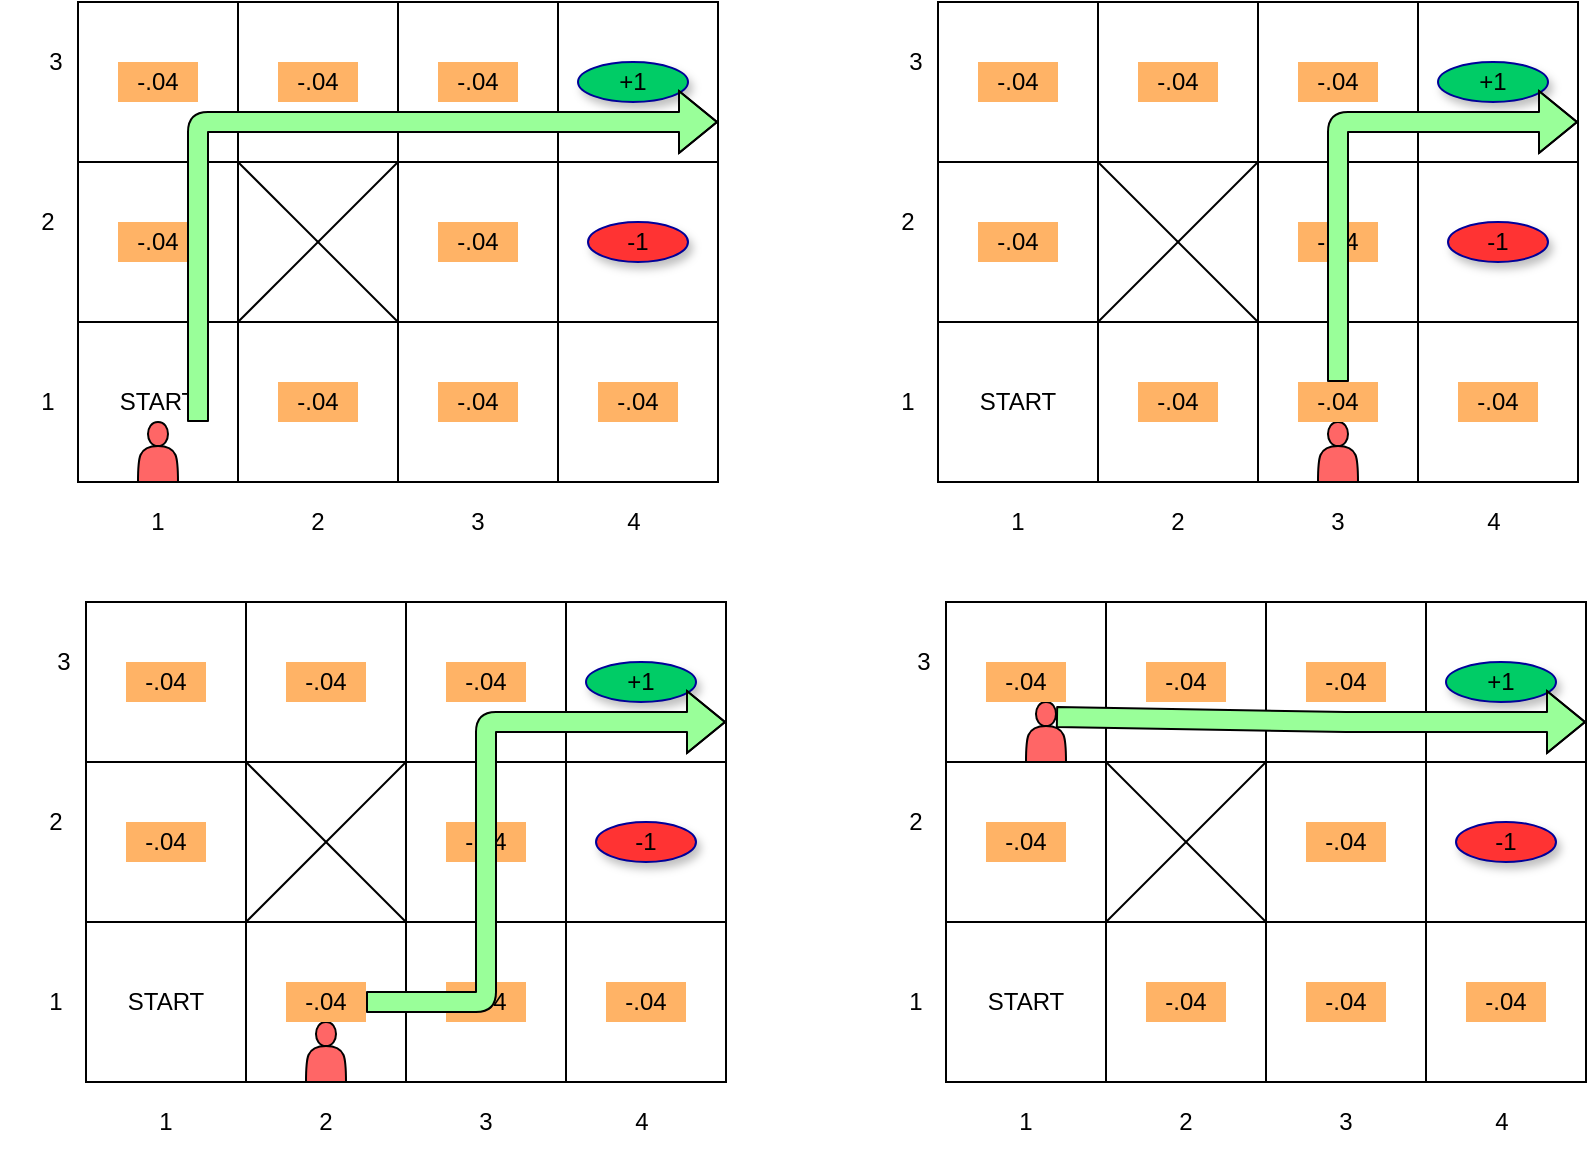 <mxfile version="12.8.4" type="device"><diagram id="Zpx2hZGRedN-7M9drF_a" name="Page-1"><mxGraphModel dx="1038" dy="508" grid="1" gridSize="10" guides="1" tooltips="1" connect="1" arrows="1" fold="1" page="1" pageScale="1" pageWidth="850" pageHeight="1100" math="0" shadow="0"><root><mxCell id="0"/><mxCell id="1" parent="0"/><mxCell id="sHLdiJZ5vMlQr8QnRT6h-1" value="" style="whiteSpace=wrap;html=1;aspect=fixed;" parent="1" vertex="1"><mxGeometry x="45" y="280" width="80" height="80" as="geometry"/></mxCell><mxCell id="sHLdiJZ5vMlQr8QnRT6h-2" value="" style="whiteSpace=wrap;html=1;aspect=fixed;" parent="1" vertex="1"><mxGeometry x="125" y="280" width="80" height="80" as="geometry"/></mxCell><mxCell id="sHLdiJZ5vMlQr8QnRT6h-3" value="" style="whiteSpace=wrap;html=1;aspect=fixed;" parent="1" vertex="1"><mxGeometry x="205" y="280" width="80" height="80" as="geometry"/></mxCell><mxCell id="sHLdiJZ5vMlQr8QnRT6h-5" value="" style="whiteSpace=wrap;html=1;aspect=fixed;" parent="1" vertex="1"><mxGeometry x="285" y="280" width="80" height="80" as="geometry"/></mxCell><mxCell id="sHLdiJZ5vMlQr8QnRT6h-6" value="" style="whiteSpace=wrap;html=1;aspect=fixed;" parent="1" vertex="1"><mxGeometry x="45" y="360" width="80" height="80" as="geometry"/></mxCell><mxCell id="sHLdiJZ5vMlQr8QnRT6h-7" value="" style="whiteSpace=wrap;html=1;aspect=fixed;" parent="1" vertex="1"><mxGeometry x="125" y="360" width="80" height="80" as="geometry"/></mxCell><mxCell id="sHLdiJZ5vMlQr8QnRT6h-8" value="" style="whiteSpace=wrap;html=1;aspect=fixed;" parent="1" vertex="1"><mxGeometry x="205" y="360" width="80" height="80" as="geometry"/></mxCell><mxCell id="sHLdiJZ5vMlQr8QnRT6h-9" value="" style="whiteSpace=wrap;html=1;aspect=fixed;" parent="1" vertex="1"><mxGeometry x="285" y="360" width="80" height="80" as="geometry"/></mxCell><mxCell id="sHLdiJZ5vMlQr8QnRT6h-10" value="" style="whiteSpace=wrap;html=1;aspect=fixed;" parent="1" vertex="1"><mxGeometry x="45" y="440" width="80" height="80" as="geometry"/></mxCell><mxCell id="sHLdiJZ5vMlQr8QnRT6h-11" value="" style="whiteSpace=wrap;html=1;aspect=fixed;" parent="1" vertex="1"><mxGeometry x="125" y="440" width="80" height="80" as="geometry"/></mxCell><mxCell id="sHLdiJZ5vMlQr8QnRT6h-12" value="" style="whiteSpace=wrap;html=1;aspect=fixed;" parent="1" vertex="1"><mxGeometry x="205" y="440" width="80" height="80" as="geometry"/></mxCell><mxCell id="sHLdiJZ5vMlQr8QnRT6h-13" value="" style="whiteSpace=wrap;html=1;aspect=fixed;" parent="1" vertex="1"><mxGeometry x="285" y="440" width="80" height="80" as="geometry"/></mxCell><mxCell id="sHLdiJZ5vMlQr8QnRT6h-14" value="" style="endArrow=none;html=1;entryX=0;entryY=0;entryDx=0;entryDy=0;exitX=0;exitY=0;exitDx=0;exitDy=0;" parent="1" source="sHLdiJZ5vMlQr8QnRT6h-12" target="sHLdiJZ5vMlQr8QnRT6h-7" edge="1"><mxGeometry width="50" height="50" relative="1" as="geometry"><mxPoint x="245" y="490" as="sourcePoint"/><mxPoint x="295" y="440" as="targetPoint"/></mxGeometry></mxCell><mxCell id="sHLdiJZ5vMlQr8QnRT6h-15" value="" style="endArrow=none;html=1;entryX=0;entryY=0;entryDx=0;entryDy=0;exitX=0;exitY=0;exitDx=0;exitDy=0;" parent="1" source="sHLdiJZ5vMlQr8QnRT6h-11" target="sHLdiJZ5vMlQr8QnRT6h-8" edge="1"><mxGeometry width="50" height="50" relative="1" as="geometry"><mxPoint x="245" y="490" as="sourcePoint"/><mxPoint x="295" y="440" as="targetPoint"/></mxGeometry></mxCell><mxCell id="sHLdiJZ5vMlQr8QnRT6h-18" value="START" style="text;html=1;strokeColor=none;fillColor=none;align=center;verticalAlign=middle;whiteSpace=wrap;rounded=0;" parent="1" vertex="1"><mxGeometry x="65" y="470" width="40" height="20" as="geometry"/></mxCell><mxCell id="sHLdiJZ5vMlQr8QnRT6h-19" value="" style="shape=actor;whiteSpace=wrap;html=1;fillColor=#FF6666;" parent="1" vertex="1"><mxGeometry x="75" y="490" width="20" height="30" as="geometry"/></mxCell><mxCell id="sHLdiJZ5vMlQr8QnRT6h-20" value="-.04" style="text;html=1;strokeColor=none;fillColor=#FFB366;align=center;verticalAlign=middle;whiteSpace=wrap;rounded=0;" parent="1" vertex="1"><mxGeometry x="65" y="390" width="40" height="20" as="geometry"/></mxCell><mxCell id="sHLdiJZ5vMlQr8QnRT6h-21" value="-.04" style="text;html=1;strokeColor=none;fillColor=#FFB366;align=center;verticalAlign=middle;whiteSpace=wrap;rounded=0;" parent="1" vertex="1"><mxGeometry x="65" y="310" width="40" height="20" as="geometry"/></mxCell><mxCell id="sHLdiJZ5vMlQr8QnRT6h-22" value="-.04" style="text;html=1;strokeColor=none;fillColor=#FFB366;align=center;verticalAlign=middle;whiteSpace=wrap;rounded=0;" parent="1" vertex="1"><mxGeometry x="145" y="470" width="40" height="20" as="geometry"/></mxCell><mxCell id="sHLdiJZ5vMlQr8QnRT6h-24" value="-.04" style="text;html=1;strokeColor=none;fillColor=#FFB366;align=center;verticalAlign=middle;whiteSpace=wrap;rounded=0;" parent="1" vertex="1"><mxGeometry x="145" y="310" width="40" height="20" as="geometry"/></mxCell><mxCell id="sHLdiJZ5vMlQr8QnRT6h-25" value="-.04" style="text;html=1;strokeColor=none;fillColor=#FFB366;align=center;verticalAlign=middle;whiteSpace=wrap;rounded=0;" parent="1" vertex="1"><mxGeometry x="225" y="310" width="40" height="20" as="geometry"/></mxCell><mxCell id="sHLdiJZ5vMlQr8QnRT6h-26" value="-.04" style="text;html=1;strokeColor=none;fillColor=#FFB366;align=center;verticalAlign=middle;whiteSpace=wrap;rounded=0;" parent="1" vertex="1"><mxGeometry x="225" y="390" width="40" height="20" as="geometry"/></mxCell><mxCell id="sHLdiJZ5vMlQr8QnRT6h-27" value="-.04" style="text;html=1;strokeColor=none;fillColor=#FFB366;align=center;verticalAlign=middle;whiteSpace=wrap;rounded=0;" parent="1" vertex="1"><mxGeometry x="225" y="470" width="40" height="20" as="geometry"/></mxCell><mxCell id="sHLdiJZ5vMlQr8QnRT6h-28" value="-.04" style="text;html=1;strokeColor=none;fillColor=#FFB366;align=center;verticalAlign=middle;whiteSpace=wrap;rounded=0;" parent="1" vertex="1"><mxGeometry x="305" y="470" width="40" height="20" as="geometry"/></mxCell><mxCell id="sHLdiJZ5vMlQr8QnRT6h-29" value="-1" style="ellipse;whiteSpace=wrap;html=1;align=center;container=1;recursiveResize=0;treeFolding=1;treeMoving=1;shadow=1;strokeColor=#000099;fillColor=#FF3333;" parent="1" vertex="1"><mxGeometry x="300" y="390" width="50" height="20" as="geometry"/></mxCell><mxCell id="sHLdiJZ5vMlQr8QnRT6h-31" value="+1" style="ellipse;whiteSpace=wrap;html=1;align=center;container=1;recursiveResize=0;treeFolding=1;treeMoving=1;shadow=1;strokeColor=#000099;fillColor=#00CC66;" parent="1" vertex="1"><mxGeometry x="295" y="310" width="55" height="20" as="geometry"/></mxCell><mxCell id="sHLdiJZ5vMlQr8QnRT6h-37" value="" style="shape=flexArrow;endArrow=classic;html=1;exitX=1;exitY=1;exitDx=0;exitDy=0;fillColor=#99FF99;entryX=1;entryY=0.75;entryDx=0;entryDy=0;" parent="1" source="sHLdiJZ5vMlQr8QnRT6h-18" target="sHLdiJZ5vMlQr8QnRT6h-5" edge="1"><mxGeometry width="50" height="50" relative="1" as="geometry"><mxPoint x="235" y="450" as="sourcePoint"/><mxPoint x="285" y="400" as="targetPoint"/><Array as="points"><mxPoint x="105" y="340"/></Array></mxGeometry></mxCell><mxCell id="sHLdiJZ5vMlQr8QnRT6h-39" value="1" style="text;html=1;strokeColor=none;fillColor=none;align=center;verticalAlign=middle;whiteSpace=wrap;rounded=0;shadow=1;" parent="1" vertex="1"><mxGeometry x="65" y="530" width="40" height="20" as="geometry"/></mxCell><mxCell id="sHLdiJZ5vMlQr8QnRT6h-40" value="2" style="text;html=1;strokeColor=none;fillColor=none;align=center;verticalAlign=middle;whiteSpace=wrap;rounded=0;shadow=1;" parent="1" vertex="1"><mxGeometry x="145" y="530" width="40" height="20" as="geometry"/></mxCell><mxCell id="sHLdiJZ5vMlQr8QnRT6h-41" value="3" style="text;html=1;strokeColor=none;fillColor=none;align=center;verticalAlign=middle;whiteSpace=wrap;rounded=0;shadow=1;" parent="1" vertex="1"><mxGeometry x="225" y="530" width="40" height="20" as="geometry"/></mxCell><mxCell id="sHLdiJZ5vMlQr8QnRT6h-42" value="4" style="text;html=1;strokeColor=none;fillColor=none;align=center;verticalAlign=middle;whiteSpace=wrap;rounded=0;shadow=1;" parent="1" vertex="1"><mxGeometry x="302.5" y="530" width="40" height="20" as="geometry"/></mxCell><mxCell id="sHLdiJZ5vMlQr8QnRT6h-43" value="1" style="text;html=1;strokeColor=none;fillColor=none;align=center;verticalAlign=middle;whiteSpace=wrap;rounded=0;shadow=1;" parent="1" vertex="1"><mxGeometry x="10" y="470" width="40" height="20" as="geometry"/></mxCell><mxCell id="sHLdiJZ5vMlQr8QnRT6h-44" value="2" style="text;html=1;strokeColor=none;fillColor=none;align=center;verticalAlign=middle;whiteSpace=wrap;rounded=0;shadow=1;" parent="1" vertex="1"><mxGeometry x="10" y="380" width="40" height="20" as="geometry"/></mxCell><mxCell id="sHLdiJZ5vMlQr8QnRT6h-45" value="3" style="text;html=1;strokeColor=none;fillColor=none;align=center;verticalAlign=middle;whiteSpace=wrap;rounded=0;shadow=1;" parent="1" vertex="1"><mxGeometry x="14" y="300" width="40" height="20" as="geometry"/></mxCell><mxCell id="jcqb0EgoweM6pxWwx1vL-2" value="" style="whiteSpace=wrap;html=1;aspect=fixed;" vertex="1" parent="1"><mxGeometry x="475" y="280" width="80" height="80" as="geometry"/></mxCell><mxCell id="jcqb0EgoweM6pxWwx1vL-3" value="" style="whiteSpace=wrap;html=1;aspect=fixed;" vertex="1" parent="1"><mxGeometry x="555" y="280" width="80" height="80" as="geometry"/></mxCell><mxCell id="jcqb0EgoweM6pxWwx1vL-4" value="" style="whiteSpace=wrap;html=1;aspect=fixed;" vertex="1" parent="1"><mxGeometry x="635" y="280" width="80" height="80" as="geometry"/></mxCell><mxCell id="jcqb0EgoweM6pxWwx1vL-5" value="" style="whiteSpace=wrap;html=1;aspect=fixed;" vertex="1" parent="1"><mxGeometry x="715" y="280" width="80" height="80" as="geometry"/></mxCell><mxCell id="jcqb0EgoweM6pxWwx1vL-6" value="" style="whiteSpace=wrap;html=1;aspect=fixed;" vertex="1" parent="1"><mxGeometry x="475" y="360" width="80" height="80" as="geometry"/></mxCell><mxCell id="jcqb0EgoweM6pxWwx1vL-7" value="" style="whiteSpace=wrap;html=1;aspect=fixed;" vertex="1" parent="1"><mxGeometry x="555" y="360" width="80" height="80" as="geometry"/></mxCell><mxCell id="jcqb0EgoweM6pxWwx1vL-8" value="" style="whiteSpace=wrap;html=1;aspect=fixed;" vertex="1" parent="1"><mxGeometry x="635" y="360" width="80" height="80" as="geometry"/></mxCell><mxCell id="jcqb0EgoweM6pxWwx1vL-9" value="" style="whiteSpace=wrap;html=1;aspect=fixed;" vertex="1" parent="1"><mxGeometry x="715" y="360" width="80" height="80" as="geometry"/></mxCell><mxCell id="jcqb0EgoweM6pxWwx1vL-10" value="" style="whiteSpace=wrap;html=1;aspect=fixed;" vertex="1" parent="1"><mxGeometry x="475" y="440" width="80" height="80" as="geometry"/></mxCell><mxCell id="jcqb0EgoweM6pxWwx1vL-11" value="" style="whiteSpace=wrap;html=1;aspect=fixed;" vertex="1" parent="1"><mxGeometry x="555" y="440" width="80" height="80" as="geometry"/></mxCell><mxCell id="jcqb0EgoweM6pxWwx1vL-12" value="" style="whiteSpace=wrap;html=1;aspect=fixed;" vertex="1" parent="1"><mxGeometry x="635" y="440" width="80" height="80" as="geometry"/></mxCell><mxCell id="jcqb0EgoweM6pxWwx1vL-13" value="" style="whiteSpace=wrap;html=1;aspect=fixed;" vertex="1" parent="1"><mxGeometry x="715" y="440" width="80" height="80" as="geometry"/></mxCell><mxCell id="jcqb0EgoweM6pxWwx1vL-14" value="" style="endArrow=none;html=1;entryX=0;entryY=0;entryDx=0;entryDy=0;exitX=0;exitY=0;exitDx=0;exitDy=0;" edge="1" parent="1" source="jcqb0EgoweM6pxWwx1vL-12" target="jcqb0EgoweM6pxWwx1vL-7"><mxGeometry width="50" height="50" relative="1" as="geometry"><mxPoint x="675" y="490" as="sourcePoint"/><mxPoint x="725" y="440" as="targetPoint"/></mxGeometry></mxCell><mxCell id="jcqb0EgoweM6pxWwx1vL-15" value="" style="endArrow=none;html=1;entryX=0;entryY=0;entryDx=0;entryDy=0;exitX=0;exitY=0;exitDx=0;exitDy=0;" edge="1" parent="1" source="jcqb0EgoweM6pxWwx1vL-11" target="jcqb0EgoweM6pxWwx1vL-8"><mxGeometry width="50" height="50" relative="1" as="geometry"><mxPoint x="675" y="490" as="sourcePoint"/><mxPoint x="725" y="440" as="targetPoint"/></mxGeometry></mxCell><mxCell id="jcqb0EgoweM6pxWwx1vL-16" value="START" style="text;html=1;strokeColor=none;fillColor=none;align=center;verticalAlign=middle;whiteSpace=wrap;rounded=0;" vertex="1" parent="1"><mxGeometry x="495" y="470" width="40" height="20" as="geometry"/></mxCell><mxCell id="jcqb0EgoweM6pxWwx1vL-17" value="" style="shape=actor;whiteSpace=wrap;html=1;fillColor=#FF6666;" vertex="1" parent="1"><mxGeometry x="665" y="490" width="20" height="30" as="geometry"/></mxCell><mxCell id="jcqb0EgoweM6pxWwx1vL-18" value="-.04" style="text;html=1;strokeColor=none;fillColor=#FFB366;align=center;verticalAlign=middle;whiteSpace=wrap;rounded=0;" vertex="1" parent="1"><mxGeometry x="495" y="390" width="40" height="20" as="geometry"/></mxCell><mxCell id="jcqb0EgoweM6pxWwx1vL-19" value="-.04" style="text;html=1;strokeColor=none;fillColor=#FFB366;align=center;verticalAlign=middle;whiteSpace=wrap;rounded=0;" vertex="1" parent="1"><mxGeometry x="495" y="310" width="40" height="20" as="geometry"/></mxCell><mxCell id="jcqb0EgoweM6pxWwx1vL-20" value="-.04" style="text;html=1;strokeColor=none;fillColor=#FFB366;align=center;verticalAlign=middle;whiteSpace=wrap;rounded=0;" vertex="1" parent="1"><mxGeometry x="575" y="470" width="40" height="20" as="geometry"/></mxCell><mxCell id="jcqb0EgoweM6pxWwx1vL-21" value="-.04" style="text;html=1;strokeColor=none;fillColor=#FFB366;align=center;verticalAlign=middle;whiteSpace=wrap;rounded=0;" vertex="1" parent="1"><mxGeometry x="575" y="310" width="40" height="20" as="geometry"/></mxCell><mxCell id="jcqb0EgoweM6pxWwx1vL-22" value="-.04" style="text;html=1;strokeColor=none;fillColor=#FFB366;align=center;verticalAlign=middle;whiteSpace=wrap;rounded=0;" vertex="1" parent="1"><mxGeometry x="655" y="310" width="40" height="20" as="geometry"/></mxCell><mxCell id="jcqb0EgoweM6pxWwx1vL-23" value="-.04" style="text;html=1;strokeColor=none;fillColor=#FFB366;align=center;verticalAlign=middle;whiteSpace=wrap;rounded=0;" vertex="1" parent="1"><mxGeometry x="655" y="390" width="40" height="20" as="geometry"/></mxCell><mxCell id="jcqb0EgoweM6pxWwx1vL-24" value="-.04" style="text;html=1;strokeColor=none;fillColor=#FFB366;align=center;verticalAlign=middle;whiteSpace=wrap;rounded=0;" vertex="1" parent="1"><mxGeometry x="655" y="470" width="40" height="20" as="geometry"/></mxCell><mxCell id="jcqb0EgoweM6pxWwx1vL-25" value="-.04" style="text;html=1;strokeColor=none;fillColor=#FFB366;align=center;verticalAlign=middle;whiteSpace=wrap;rounded=0;" vertex="1" parent="1"><mxGeometry x="735" y="470" width="40" height="20" as="geometry"/></mxCell><mxCell id="jcqb0EgoweM6pxWwx1vL-26" value="-1" style="ellipse;whiteSpace=wrap;html=1;align=center;container=1;recursiveResize=0;treeFolding=1;treeMoving=1;shadow=1;strokeColor=#000099;fillColor=#FF3333;" vertex="1" parent="1"><mxGeometry x="730" y="390" width="50" height="20" as="geometry"/></mxCell><mxCell id="jcqb0EgoweM6pxWwx1vL-27" value="+1" style="ellipse;whiteSpace=wrap;html=1;align=center;container=1;recursiveResize=0;treeFolding=1;treeMoving=1;shadow=1;strokeColor=#000099;fillColor=#00CC66;" vertex="1" parent="1"><mxGeometry x="725" y="310" width="55" height="20" as="geometry"/></mxCell><mxCell id="jcqb0EgoweM6pxWwx1vL-28" value="" style="shape=flexArrow;endArrow=classic;html=1;fillColor=#99FF99;entryX=1;entryY=0.75;entryDx=0;entryDy=0;" edge="1" parent="1" source="jcqb0EgoweM6pxWwx1vL-24" target="jcqb0EgoweM6pxWwx1vL-5"><mxGeometry width="50" height="50" relative="1" as="geometry"><mxPoint x="665" y="450" as="sourcePoint"/><mxPoint x="715" y="400" as="targetPoint"/><Array as="points"><mxPoint x="675" y="340"/></Array></mxGeometry></mxCell><mxCell id="jcqb0EgoweM6pxWwx1vL-29" value="1" style="text;html=1;strokeColor=none;fillColor=none;align=center;verticalAlign=middle;whiteSpace=wrap;rounded=0;shadow=1;" vertex="1" parent="1"><mxGeometry x="495" y="530" width="40" height="20" as="geometry"/></mxCell><mxCell id="jcqb0EgoweM6pxWwx1vL-30" value="2" style="text;html=1;strokeColor=none;fillColor=none;align=center;verticalAlign=middle;whiteSpace=wrap;rounded=0;shadow=1;" vertex="1" parent="1"><mxGeometry x="575" y="530" width="40" height="20" as="geometry"/></mxCell><mxCell id="jcqb0EgoweM6pxWwx1vL-31" value="3" style="text;html=1;strokeColor=none;fillColor=none;align=center;verticalAlign=middle;whiteSpace=wrap;rounded=0;shadow=1;" vertex="1" parent="1"><mxGeometry x="655" y="530" width="40" height="20" as="geometry"/></mxCell><mxCell id="jcqb0EgoweM6pxWwx1vL-32" value="4" style="text;html=1;strokeColor=none;fillColor=none;align=center;verticalAlign=middle;whiteSpace=wrap;rounded=0;shadow=1;" vertex="1" parent="1"><mxGeometry x="732.5" y="530" width="40" height="20" as="geometry"/></mxCell><mxCell id="jcqb0EgoweM6pxWwx1vL-33" value="1" style="text;html=1;strokeColor=none;fillColor=none;align=center;verticalAlign=middle;whiteSpace=wrap;rounded=0;shadow=1;" vertex="1" parent="1"><mxGeometry x="440" y="470" width="40" height="20" as="geometry"/></mxCell><mxCell id="jcqb0EgoweM6pxWwx1vL-34" value="2" style="text;html=1;strokeColor=none;fillColor=none;align=center;verticalAlign=middle;whiteSpace=wrap;rounded=0;shadow=1;" vertex="1" parent="1"><mxGeometry x="440" y="380" width="40" height="20" as="geometry"/></mxCell><mxCell id="jcqb0EgoweM6pxWwx1vL-35" value="3" style="text;html=1;strokeColor=none;fillColor=none;align=center;verticalAlign=middle;whiteSpace=wrap;rounded=0;shadow=1;" vertex="1" parent="1"><mxGeometry x="444" y="300" width="40" height="20" as="geometry"/></mxCell><mxCell id="jcqb0EgoweM6pxWwx1vL-36" value="" style="whiteSpace=wrap;html=1;aspect=fixed;" vertex="1" parent="1"><mxGeometry x="49" y="580" width="80" height="80" as="geometry"/></mxCell><mxCell id="jcqb0EgoweM6pxWwx1vL-37" value="" style="whiteSpace=wrap;html=1;aspect=fixed;" vertex="1" parent="1"><mxGeometry x="129" y="580" width="80" height="80" as="geometry"/></mxCell><mxCell id="jcqb0EgoweM6pxWwx1vL-38" value="" style="whiteSpace=wrap;html=1;aspect=fixed;" vertex="1" parent="1"><mxGeometry x="209" y="580" width="80" height="80" as="geometry"/></mxCell><mxCell id="jcqb0EgoweM6pxWwx1vL-39" value="" style="whiteSpace=wrap;html=1;aspect=fixed;" vertex="1" parent="1"><mxGeometry x="289" y="580" width="80" height="80" as="geometry"/></mxCell><mxCell id="jcqb0EgoweM6pxWwx1vL-40" value="" style="whiteSpace=wrap;html=1;aspect=fixed;" vertex="1" parent="1"><mxGeometry x="49" y="660" width="80" height="80" as="geometry"/></mxCell><mxCell id="jcqb0EgoweM6pxWwx1vL-41" value="" style="whiteSpace=wrap;html=1;aspect=fixed;" vertex="1" parent="1"><mxGeometry x="129" y="660" width="80" height="80" as="geometry"/></mxCell><mxCell id="jcqb0EgoweM6pxWwx1vL-42" value="" style="whiteSpace=wrap;html=1;aspect=fixed;" vertex="1" parent="1"><mxGeometry x="209" y="660" width="80" height="80" as="geometry"/></mxCell><mxCell id="jcqb0EgoweM6pxWwx1vL-43" value="" style="whiteSpace=wrap;html=1;aspect=fixed;" vertex="1" parent="1"><mxGeometry x="289" y="660" width="80" height="80" as="geometry"/></mxCell><mxCell id="jcqb0EgoweM6pxWwx1vL-44" value="" style="whiteSpace=wrap;html=1;aspect=fixed;" vertex="1" parent="1"><mxGeometry x="49" y="740" width="80" height="80" as="geometry"/></mxCell><mxCell id="jcqb0EgoweM6pxWwx1vL-45" value="" style="whiteSpace=wrap;html=1;aspect=fixed;" vertex="1" parent="1"><mxGeometry x="129" y="740" width="80" height="80" as="geometry"/></mxCell><mxCell id="jcqb0EgoweM6pxWwx1vL-46" value="" style="whiteSpace=wrap;html=1;aspect=fixed;" vertex="1" parent="1"><mxGeometry x="209" y="740" width="80" height="80" as="geometry"/></mxCell><mxCell id="jcqb0EgoweM6pxWwx1vL-47" value="" style="whiteSpace=wrap;html=1;aspect=fixed;" vertex="1" parent="1"><mxGeometry x="289" y="740" width="80" height="80" as="geometry"/></mxCell><mxCell id="jcqb0EgoweM6pxWwx1vL-48" value="" style="endArrow=none;html=1;entryX=0;entryY=0;entryDx=0;entryDy=0;exitX=0;exitY=0;exitDx=0;exitDy=0;" edge="1" parent="1" source="jcqb0EgoweM6pxWwx1vL-46" target="jcqb0EgoweM6pxWwx1vL-41"><mxGeometry width="50" height="50" relative="1" as="geometry"><mxPoint x="249" y="790" as="sourcePoint"/><mxPoint x="299" y="740" as="targetPoint"/></mxGeometry></mxCell><mxCell id="jcqb0EgoweM6pxWwx1vL-49" value="" style="endArrow=none;html=1;entryX=0;entryY=0;entryDx=0;entryDy=0;exitX=0;exitY=0;exitDx=0;exitDy=0;" edge="1" parent="1" source="jcqb0EgoweM6pxWwx1vL-45" target="jcqb0EgoweM6pxWwx1vL-42"><mxGeometry width="50" height="50" relative="1" as="geometry"><mxPoint x="249" y="790" as="sourcePoint"/><mxPoint x="299" y="740" as="targetPoint"/></mxGeometry></mxCell><mxCell id="jcqb0EgoweM6pxWwx1vL-50" value="START" style="text;html=1;strokeColor=none;fillColor=none;align=center;verticalAlign=middle;whiteSpace=wrap;rounded=0;" vertex="1" parent="1"><mxGeometry x="69" y="770" width="40" height="20" as="geometry"/></mxCell><mxCell id="jcqb0EgoweM6pxWwx1vL-51" value="" style="shape=actor;whiteSpace=wrap;html=1;fillColor=#FF6666;" vertex="1" parent="1"><mxGeometry x="159" y="790" width="20" height="30" as="geometry"/></mxCell><mxCell id="jcqb0EgoweM6pxWwx1vL-52" value="-.04" style="text;html=1;strokeColor=none;fillColor=#FFB366;align=center;verticalAlign=middle;whiteSpace=wrap;rounded=0;" vertex="1" parent="1"><mxGeometry x="69" y="690" width="40" height="20" as="geometry"/></mxCell><mxCell id="jcqb0EgoweM6pxWwx1vL-53" value="-.04" style="text;html=1;strokeColor=none;fillColor=#FFB366;align=center;verticalAlign=middle;whiteSpace=wrap;rounded=0;" vertex="1" parent="1"><mxGeometry x="69" y="610" width="40" height="20" as="geometry"/></mxCell><mxCell id="jcqb0EgoweM6pxWwx1vL-54" value="-.04" style="text;html=1;strokeColor=none;fillColor=#FFB366;align=center;verticalAlign=middle;whiteSpace=wrap;rounded=0;" vertex="1" parent="1"><mxGeometry x="149" y="770" width="40" height="20" as="geometry"/></mxCell><mxCell id="jcqb0EgoweM6pxWwx1vL-55" value="-.04" style="text;html=1;strokeColor=none;fillColor=#FFB366;align=center;verticalAlign=middle;whiteSpace=wrap;rounded=0;" vertex="1" parent="1"><mxGeometry x="149" y="610" width="40" height="20" as="geometry"/></mxCell><mxCell id="jcqb0EgoweM6pxWwx1vL-56" value="-.04" style="text;html=1;strokeColor=none;fillColor=#FFB366;align=center;verticalAlign=middle;whiteSpace=wrap;rounded=0;" vertex="1" parent="1"><mxGeometry x="229" y="610" width="40" height="20" as="geometry"/></mxCell><mxCell id="jcqb0EgoweM6pxWwx1vL-57" value="-.04" style="text;html=1;strokeColor=none;fillColor=#FFB366;align=center;verticalAlign=middle;whiteSpace=wrap;rounded=0;" vertex="1" parent="1"><mxGeometry x="229" y="690" width="40" height="20" as="geometry"/></mxCell><mxCell id="jcqb0EgoweM6pxWwx1vL-58" value="-.04" style="text;html=1;strokeColor=none;fillColor=#FFB366;align=center;verticalAlign=middle;whiteSpace=wrap;rounded=0;" vertex="1" parent="1"><mxGeometry x="229" y="770" width="40" height="20" as="geometry"/></mxCell><mxCell id="jcqb0EgoweM6pxWwx1vL-59" value="-.04" style="text;html=1;strokeColor=none;fillColor=#FFB366;align=center;verticalAlign=middle;whiteSpace=wrap;rounded=0;" vertex="1" parent="1"><mxGeometry x="309" y="770" width="40" height="20" as="geometry"/></mxCell><mxCell id="jcqb0EgoweM6pxWwx1vL-60" value="-1" style="ellipse;whiteSpace=wrap;html=1;align=center;container=1;recursiveResize=0;treeFolding=1;treeMoving=1;shadow=1;strokeColor=#000099;fillColor=#FF3333;" vertex="1" parent="1"><mxGeometry x="304" y="690" width="50" height="20" as="geometry"/></mxCell><mxCell id="jcqb0EgoweM6pxWwx1vL-61" value="+1" style="ellipse;whiteSpace=wrap;html=1;align=center;container=1;recursiveResize=0;treeFolding=1;treeMoving=1;shadow=1;strokeColor=#000099;fillColor=#00CC66;" vertex="1" parent="1"><mxGeometry x="299" y="610" width="55" height="20" as="geometry"/></mxCell><mxCell id="jcqb0EgoweM6pxWwx1vL-62" value="" style="shape=flexArrow;endArrow=classic;html=1;fillColor=#99FF99;entryX=1;entryY=0.75;entryDx=0;entryDy=0;" edge="1" parent="1" source="jcqb0EgoweM6pxWwx1vL-54" target="jcqb0EgoweM6pxWwx1vL-39"><mxGeometry width="50" height="50" relative="1" as="geometry"><mxPoint x="239" y="750" as="sourcePoint"/><mxPoint x="289" y="700" as="targetPoint"/><Array as="points"><mxPoint x="249" y="780"/><mxPoint x="249" y="640"/></Array></mxGeometry></mxCell><mxCell id="jcqb0EgoweM6pxWwx1vL-63" value="1" style="text;html=1;strokeColor=none;fillColor=none;align=center;verticalAlign=middle;whiteSpace=wrap;rounded=0;shadow=1;" vertex="1" parent="1"><mxGeometry x="69" y="830" width="40" height="20" as="geometry"/></mxCell><mxCell id="jcqb0EgoweM6pxWwx1vL-64" value="2" style="text;html=1;strokeColor=none;fillColor=none;align=center;verticalAlign=middle;whiteSpace=wrap;rounded=0;shadow=1;" vertex="1" parent="1"><mxGeometry x="149" y="830" width="40" height="20" as="geometry"/></mxCell><mxCell id="jcqb0EgoweM6pxWwx1vL-65" value="3" style="text;html=1;strokeColor=none;fillColor=none;align=center;verticalAlign=middle;whiteSpace=wrap;rounded=0;shadow=1;" vertex="1" parent="1"><mxGeometry x="229" y="830" width="40" height="20" as="geometry"/></mxCell><mxCell id="jcqb0EgoweM6pxWwx1vL-66" value="4" style="text;html=1;strokeColor=none;fillColor=none;align=center;verticalAlign=middle;whiteSpace=wrap;rounded=0;shadow=1;" vertex="1" parent="1"><mxGeometry x="306.5" y="830" width="40" height="20" as="geometry"/></mxCell><mxCell id="jcqb0EgoweM6pxWwx1vL-67" value="1" style="text;html=1;strokeColor=none;fillColor=none;align=center;verticalAlign=middle;whiteSpace=wrap;rounded=0;shadow=1;" vertex="1" parent="1"><mxGeometry x="14" y="770" width="40" height="20" as="geometry"/></mxCell><mxCell id="jcqb0EgoweM6pxWwx1vL-68" value="2" style="text;html=1;strokeColor=none;fillColor=none;align=center;verticalAlign=middle;whiteSpace=wrap;rounded=0;shadow=1;" vertex="1" parent="1"><mxGeometry x="14" y="680" width="40" height="20" as="geometry"/></mxCell><mxCell id="jcqb0EgoweM6pxWwx1vL-69" value="3" style="text;html=1;strokeColor=none;fillColor=none;align=center;verticalAlign=middle;whiteSpace=wrap;rounded=0;shadow=1;" vertex="1" parent="1"><mxGeometry x="18" y="600" width="40" height="20" as="geometry"/></mxCell><mxCell id="jcqb0EgoweM6pxWwx1vL-72" value="" style="whiteSpace=wrap;html=1;aspect=fixed;" vertex="1" parent="1"><mxGeometry x="479" y="580" width="80" height="80" as="geometry"/></mxCell><mxCell id="jcqb0EgoweM6pxWwx1vL-73" value="" style="whiteSpace=wrap;html=1;aspect=fixed;" vertex="1" parent="1"><mxGeometry x="559" y="580" width="80" height="80" as="geometry"/></mxCell><mxCell id="jcqb0EgoweM6pxWwx1vL-74" value="" style="whiteSpace=wrap;html=1;aspect=fixed;" vertex="1" parent="1"><mxGeometry x="639" y="580" width="80" height="80" as="geometry"/></mxCell><mxCell id="jcqb0EgoweM6pxWwx1vL-75" value="" style="whiteSpace=wrap;html=1;aspect=fixed;" vertex="1" parent="1"><mxGeometry x="719" y="580" width="80" height="80" as="geometry"/></mxCell><mxCell id="jcqb0EgoweM6pxWwx1vL-76" value="" style="whiteSpace=wrap;html=1;aspect=fixed;" vertex="1" parent="1"><mxGeometry x="479" y="660" width="80" height="80" as="geometry"/></mxCell><mxCell id="jcqb0EgoweM6pxWwx1vL-77" value="" style="whiteSpace=wrap;html=1;aspect=fixed;" vertex="1" parent="1"><mxGeometry x="559" y="660" width="80" height="80" as="geometry"/></mxCell><mxCell id="jcqb0EgoweM6pxWwx1vL-78" value="" style="whiteSpace=wrap;html=1;aspect=fixed;" vertex="1" parent="1"><mxGeometry x="639" y="660" width="80" height="80" as="geometry"/></mxCell><mxCell id="jcqb0EgoweM6pxWwx1vL-79" value="" style="whiteSpace=wrap;html=1;aspect=fixed;" vertex="1" parent="1"><mxGeometry x="719" y="660" width="80" height="80" as="geometry"/></mxCell><mxCell id="jcqb0EgoweM6pxWwx1vL-80" value="" style="whiteSpace=wrap;html=1;aspect=fixed;" vertex="1" parent="1"><mxGeometry x="479" y="740" width="80" height="80" as="geometry"/></mxCell><mxCell id="jcqb0EgoweM6pxWwx1vL-81" value="" style="whiteSpace=wrap;html=1;aspect=fixed;" vertex="1" parent="1"><mxGeometry x="559" y="740" width="80" height="80" as="geometry"/></mxCell><mxCell id="jcqb0EgoweM6pxWwx1vL-82" value="" style="whiteSpace=wrap;html=1;aspect=fixed;" vertex="1" parent="1"><mxGeometry x="639" y="740" width="80" height="80" as="geometry"/></mxCell><mxCell id="jcqb0EgoweM6pxWwx1vL-83" value="" style="whiteSpace=wrap;html=1;aspect=fixed;" vertex="1" parent="1"><mxGeometry x="719" y="740" width="80" height="80" as="geometry"/></mxCell><mxCell id="jcqb0EgoweM6pxWwx1vL-84" value="" style="endArrow=none;html=1;entryX=0;entryY=0;entryDx=0;entryDy=0;exitX=0;exitY=0;exitDx=0;exitDy=0;" edge="1" parent="1" source="jcqb0EgoweM6pxWwx1vL-82" target="jcqb0EgoweM6pxWwx1vL-77"><mxGeometry width="50" height="50" relative="1" as="geometry"><mxPoint x="679" y="790" as="sourcePoint"/><mxPoint x="729" y="740" as="targetPoint"/></mxGeometry></mxCell><mxCell id="jcqb0EgoweM6pxWwx1vL-85" value="" style="endArrow=none;html=1;entryX=0;entryY=0;entryDx=0;entryDy=0;exitX=0;exitY=0;exitDx=0;exitDy=0;" edge="1" parent="1" source="jcqb0EgoweM6pxWwx1vL-81" target="jcqb0EgoweM6pxWwx1vL-78"><mxGeometry width="50" height="50" relative="1" as="geometry"><mxPoint x="679" y="790" as="sourcePoint"/><mxPoint x="729" y="740" as="targetPoint"/></mxGeometry></mxCell><mxCell id="jcqb0EgoweM6pxWwx1vL-86" value="START" style="text;html=1;strokeColor=none;fillColor=none;align=center;verticalAlign=middle;whiteSpace=wrap;rounded=0;" vertex="1" parent="1"><mxGeometry x="499" y="770" width="40" height="20" as="geometry"/></mxCell><mxCell id="jcqb0EgoweM6pxWwx1vL-87" value="" style="shape=actor;whiteSpace=wrap;html=1;fillColor=#FF6666;" vertex="1" parent="1"><mxGeometry x="519" y="630" width="20" height="30" as="geometry"/></mxCell><mxCell id="jcqb0EgoweM6pxWwx1vL-88" value="-.04" style="text;html=1;strokeColor=none;fillColor=#FFB366;align=center;verticalAlign=middle;whiteSpace=wrap;rounded=0;" vertex="1" parent="1"><mxGeometry x="499" y="690" width="40" height="20" as="geometry"/></mxCell><mxCell id="jcqb0EgoweM6pxWwx1vL-89" value="-.04" style="text;html=1;strokeColor=none;fillColor=#FFB366;align=center;verticalAlign=middle;whiteSpace=wrap;rounded=0;" vertex="1" parent="1"><mxGeometry x="499" y="610" width="40" height="20" as="geometry"/></mxCell><mxCell id="jcqb0EgoweM6pxWwx1vL-90" value="-.04" style="text;html=1;strokeColor=none;fillColor=#FFB366;align=center;verticalAlign=middle;whiteSpace=wrap;rounded=0;" vertex="1" parent="1"><mxGeometry x="579" y="770" width="40" height="20" as="geometry"/></mxCell><mxCell id="jcqb0EgoweM6pxWwx1vL-91" value="-.04" style="text;html=1;strokeColor=none;fillColor=#FFB366;align=center;verticalAlign=middle;whiteSpace=wrap;rounded=0;" vertex="1" parent="1"><mxGeometry x="579" y="610" width="40" height="20" as="geometry"/></mxCell><mxCell id="jcqb0EgoweM6pxWwx1vL-92" value="-.04" style="text;html=1;strokeColor=none;fillColor=#FFB366;align=center;verticalAlign=middle;whiteSpace=wrap;rounded=0;" vertex="1" parent="1"><mxGeometry x="659" y="610" width="40" height="20" as="geometry"/></mxCell><mxCell id="jcqb0EgoweM6pxWwx1vL-93" value="-.04" style="text;html=1;strokeColor=none;fillColor=#FFB366;align=center;verticalAlign=middle;whiteSpace=wrap;rounded=0;" vertex="1" parent="1"><mxGeometry x="659" y="690" width="40" height="20" as="geometry"/></mxCell><mxCell id="jcqb0EgoweM6pxWwx1vL-94" value="-.04" style="text;html=1;strokeColor=none;fillColor=#FFB366;align=center;verticalAlign=middle;whiteSpace=wrap;rounded=0;" vertex="1" parent="1"><mxGeometry x="659" y="770" width="40" height="20" as="geometry"/></mxCell><mxCell id="jcqb0EgoweM6pxWwx1vL-95" value="-.04" style="text;html=1;strokeColor=none;fillColor=#FFB366;align=center;verticalAlign=middle;whiteSpace=wrap;rounded=0;" vertex="1" parent="1"><mxGeometry x="739" y="770" width="40" height="20" as="geometry"/></mxCell><mxCell id="jcqb0EgoweM6pxWwx1vL-96" value="-1" style="ellipse;whiteSpace=wrap;html=1;align=center;container=1;recursiveResize=0;treeFolding=1;treeMoving=1;shadow=1;strokeColor=#000099;fillColor=#FF3333;" vertex="1" parent="1"><mxGeometry x="734" y="690" width="50" height="20" as="geometry"/></mxCell><mxCell id="jcqb0EgoweM6pxWwx1vL-97" value="+1" style="ellipse;whiteSpace=wrap;html=1;align=center;container=1;recursiveResize=0;treeFolding=1;treeMoving=1;shadow=1;strokeColor=#000099;fillColor=#00CC66;" vertex="1" parent="1"><mxGeometry x="729" y="610" width="55" height="20" as="geometry"/></mxCell><mxCell id="jcqb0EgoweM6pxWwx1vL-98" value="" style="shape=flexArrow;endArrow=classic;html=1;fillColor=#99FF99;entryX=1;entryY=0.75;entryDx=0;entryDy=0;exitX=0.75;exitY=0.25;exitDx=0;exitDy=0;exitPerimeter=0;" edge="1" parent="1" source="jcqb0EgoweM6pxWwx1vL-87" target="jcqb0EgoweM6pxWwx1vL-75"><mxGeometry width="50" height="50" relative="1" as="geometry"><mxPoint x="669" y="750" as="sourcePoint"/><mxPoint x="719" y="700" as="targetPoint"/><Array as="points"><mxPoint x="679" y="640"/></Array></mxGeometry></mxCell><mxCell id="jcqb0EgoweM6pxWwx1vL-99" value="1" style="text;html=1;strokeColor=none;fillColor=none;align=center;verticalAlign=middle;whiteSpace=wrap;rounded=0;shadow=1;" vertex="1" parent="1"><mxGeometry x="499" y="830" width="40" height="20" as="geometry"/></mxCell><mxCell id="jcqb0EgoweM6pxWwx1vL-100" value="2" style="text;html=1;strokeColor=none;fillColor=none;align=center;verticalAlign=middle;whiteSpace=wrap;rounded=0;shadow=1;" vertex="1" parent="1"><mxGeometry x="579" y="830" width="40" height="20" as="geometry"/></mxCell><mxCell id="jcqb0EgoweM6pxWwx1vL-101" value="3" style="text;html=1;strokeColor=none;fillColor=none;align=center;verticalAlign=middle;whiteSpace=wrap;rounded=0;shadow=1;" vertex="1" parent="1"><mxGeometry x="659" y="830" width="40" height="20" as="geometry"/></mxCell><mxCell id="jcqb0EgoweM6pxWwx1vL-102" value="4" style="text;html=1;strokeColor=none;fillColor=none;align=center;verticalAlign=middle;whiteSpace=wrap;rounded=0;shadow=1;" vertex="1" parent="1"><mxGeometry x="736.5" y="830" width="40" height="20" as="geometry"/></mxCell><mxCell id="jcqb0EgoweM6pxWwx1vL-103" value="1" style="text;html=1;strokeColor=none;fillColor=none;align=center;verticalAlign=middle;whiteSpace=wrap;rounded=0;shadow=1;" vertex="1" parent="1"><mxGeometry x="444" y="770" width="40" height="20" as="geometry"/></mxCell><mxCell id="jcqb0EgoweM6pxWwx1vL-104" value="2" style="text;html=1;strokeColor=none;fillColor=none;align=center;verticalAlign=middle;whiteSpace=wrap;rounded=0;shadow=1;" vertex="1" parent="1"><mxGeometry x="444" y="680" width="40" height="20" as="geometry"/></mxCell><mxCell id="jcqb0EgoweM6pxWwx1vL-105" value="3" style="text;html=1;strokeColor=none;fillColor=none;align=center;verticalAlign=middle;whiteSpace=wrap;rounded=0;shadow=1;" vertex="1" parent="1"><mxGeometry x="448" y="600" width="40" height="20" as="geometry"/></mxCell></root></mxGraphModel></diagram></mxfile>